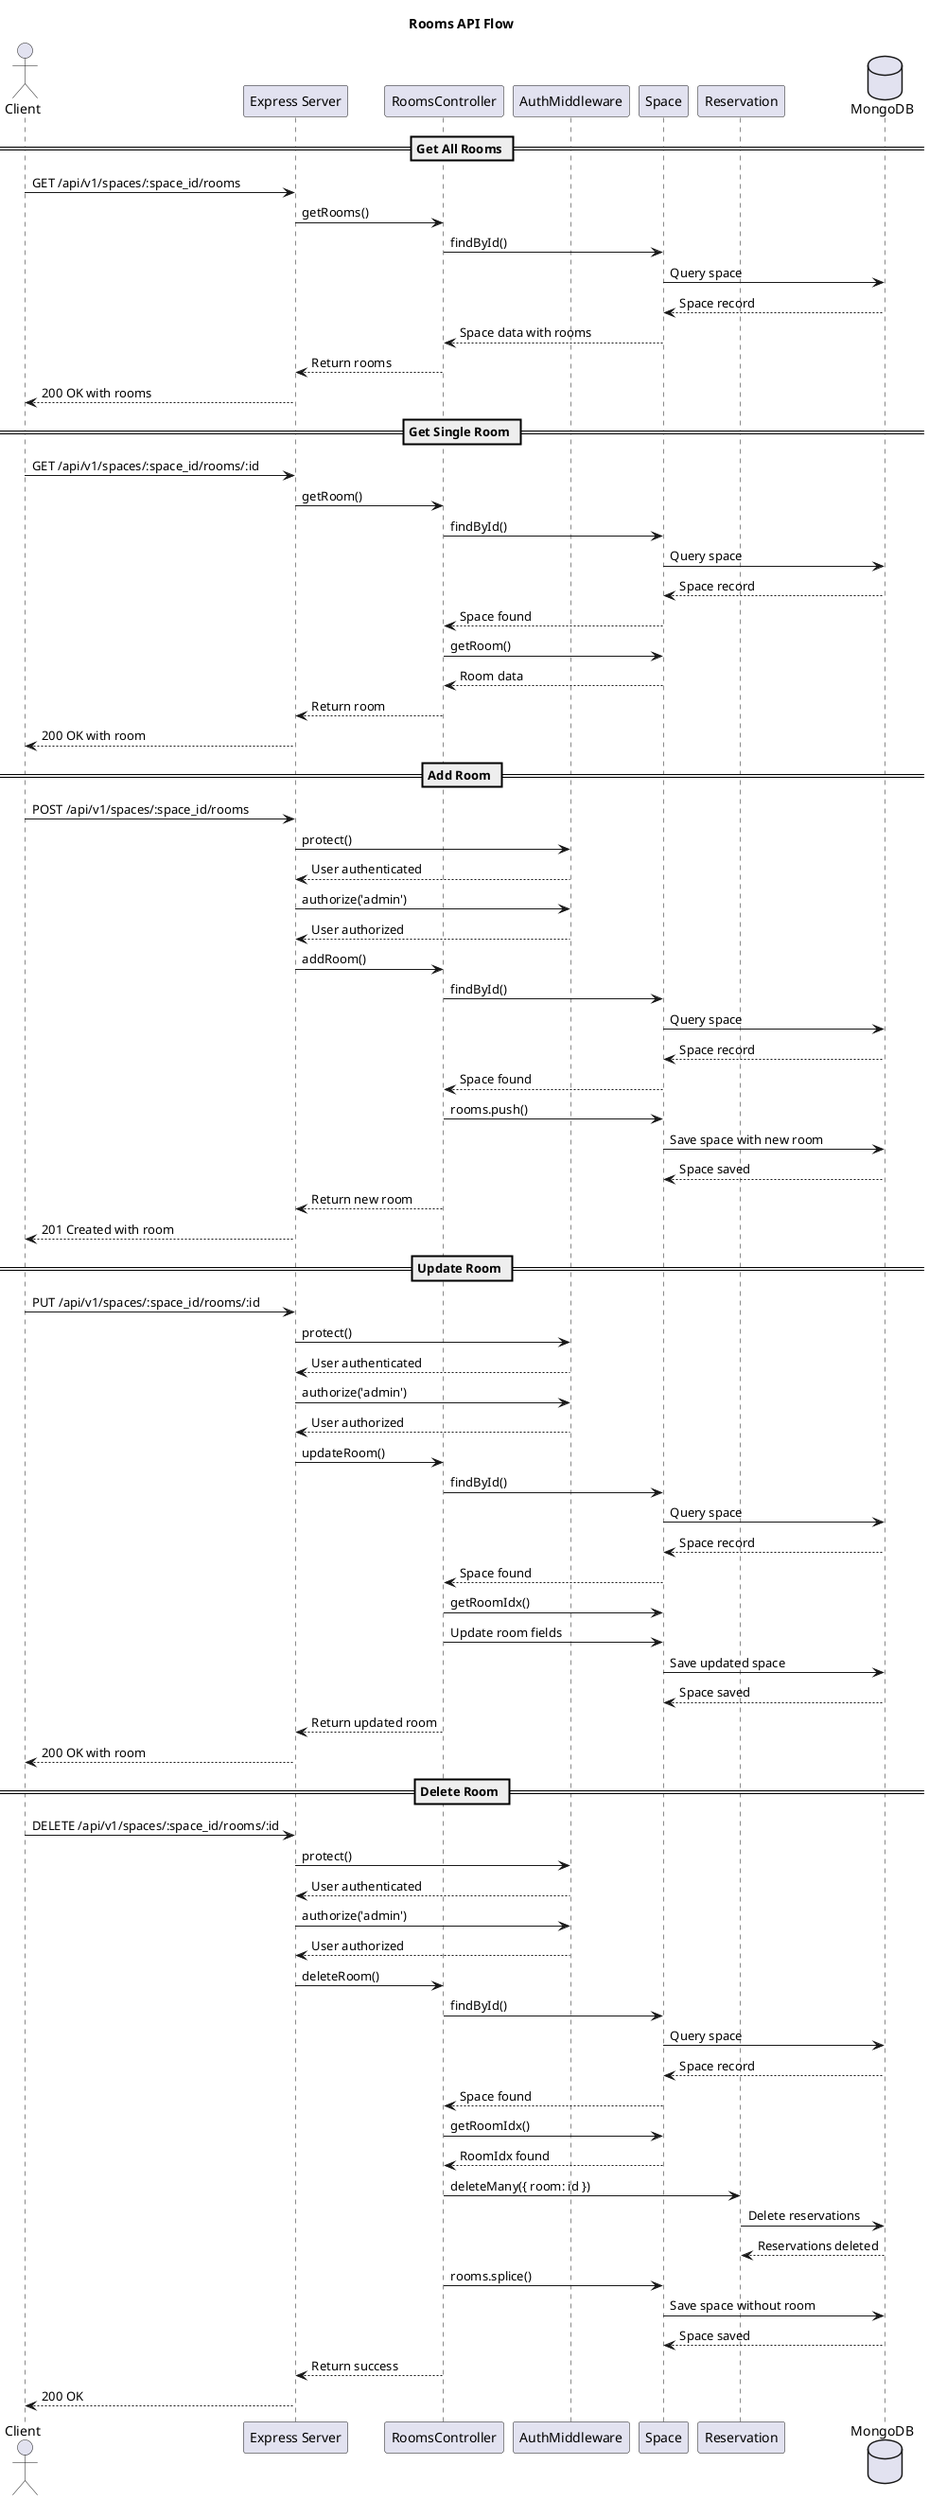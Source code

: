 @startuml Rooms Sequence

actor Client
participant "Express Server" as Server
participant RoomsController
participant AuthMiddleware
participant Space
participant Reservation
database MongoDB

title Rooms API Flow

== Get All Rooms ==
Client -> Server : GET /api/v1/spaces/:space_id/rooms
Server -> RoomsController : getRooms()
RoomsController -> Space : findById()
Space -> MongoDB : Query space
MongoDB --> Space : Space record
Space --> RoomsController : Space data with rooms
RoomsController --> Server : Return rooms
Server --> Client : 200 OK with rooms

== Get Single Room ==
Client -> Server : GET /api/v1/spaces/:space_id/rooms/:id
Server -> RoomsController : getRoom()
RoomsController -> Space : findById()
Space -> MongoDB : Query space
MongoDB --> Space : Space record
Space --> RoomsController : Space found
RoomsController -> Space : getRoom()
Space --> RoomsController : Room data
RoomsController --> Server : Return room
Server --> Client : 200 OK with room

== Add Room ==
Client -> Server : POST /api/v1/spaces/:space_id/rooms
Server -> AuthMiddleware : protect()
AuthMiddleware --> Server : User authenticated
Server -> AuthMiddleware : authorize('admin')
AuthMiddleware --> Server : User authorized
Server -> RoomsController : addRoom()
RoomsController -> Space : findById()
Space -> MongoDB : Query space
MongoDB --> Space : Space record
Space --> RoomsController : Space found
RoomsController -> Space : rooms.push()
Space -> MongoDB : Save space with new room
MongoDB --> Space : Space saved
RoomsController --> Server : Return new room
Server --> Client : 201 Created with room

== Update Room ==
Client -> Server : PUT /api/v1/spaces/:space_id/rooms/:id
Server -> AuthMiddleware : protect()
AuthMiddleware --> Server : User authenticated
Server -> AuthMiddleware : authorize('admin')
AuthMiddleware --> Server : User authorized
Server -> RoomsController : updateRoom()
RoomsController -> Space : findById()
Space -> MongoDB : Query space
MongoDB --> Space : Space record
Space --> RoomsController : Space found
RoomsController -> Space : getRoomIdx()
RoomsController -> Space : Update room fields
Space -> MongoDB : Save updated space
MongoDB --> Space : Space saved
RoomsController --> Server : Return updated room
Server --> Client : 200 OK with room

== Delete Room ==
Client -> Server : DELETE /api/v1/spaces/:space_id/rooms/:id
Server -> AuthMiddleware : protect()
AuthMiddleware --> Server : User authenticated
Server -> AuthMiddleware : authorize('admin')
AuthMiddleware --> Server : User authorized
Server -> RoomsController : deleteRoom()
RoomsController -> Space : findById()
Space -> MongoDB : Query space
MongoDB --> Space : Space record
Space --> RoomsController : Space found
RoomsController -> Space : getRoomIdx()
Space --> RoomsController : RoomIdx found
RoomsController -> Reservation : deleteMany({ room: id })
Reservation -> MongoDB : Delete reservations
MongoDB --> Reservation : Reservations deleted
RoomsController -> Space : rooms.splice()
Space -> MongoDB : Save space without room
MongoDB --> Space : Space saved
RoomsController --> Server : Return success
Server --> Client : 200 OK

@enduml
